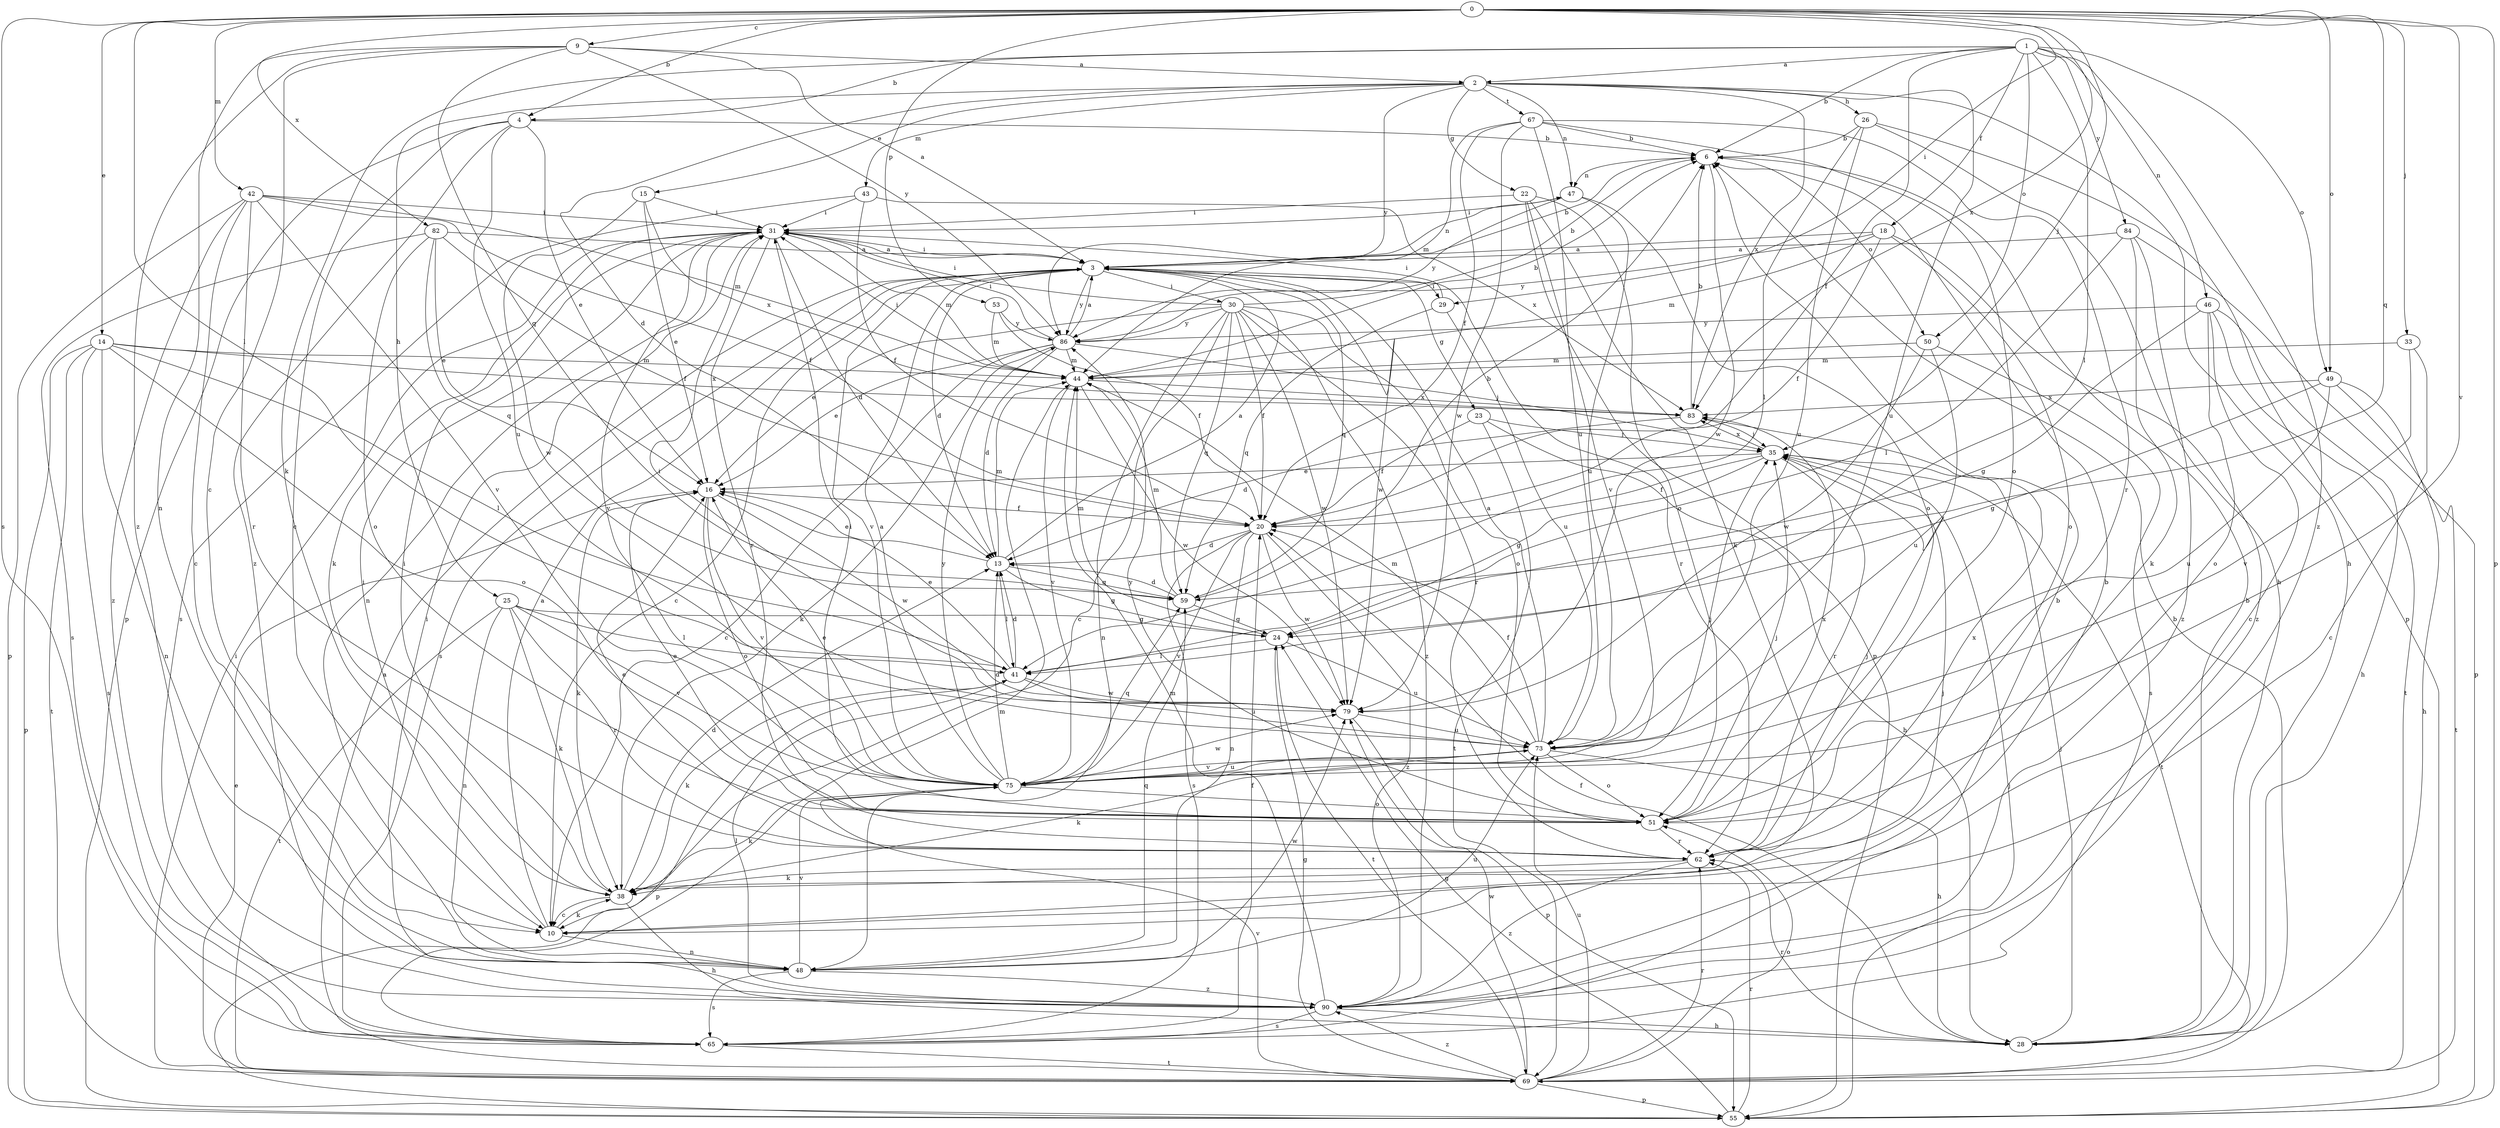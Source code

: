 strict digraph  {
0;
1;
2;
3;
4;
6;
9;
10;
13;
14;
15;
16;
18;
20;
22;
23;
24;
25;
26;
28;
29;
30;
31;
33;
35;
38;
41;
42;
43;
44;
46;
47;
48;
49;
50;
51;
53;
55;
59;
62;
65;
67;
69;
73;
75;
79;
82;
83;
84;
86;
90;
0 -> 4  [label=b];
0 -> 9  [label=c];
0 -> 14  [label=e];
0 -> 29  [label=i];
0 -> 33  [label=j];
0 -> 35  [label=j];
0 -> 41  [label=l];
0 -> 42  [label=m];
0 -> 49  [label=o];
0 -> 53  [label=p];
0 -> 55  [label=p];
0 -> 59  [label=q];
0 -> 65  [label=s];
0 -> 75  [label=v];
0 -> 82  [label=x];
0 -> 83  [label=x];
1 -> 2  [label=a];
1 -> 4  [label=b];
1 -> 6  [label=b];
1 -> 18  [label=f];
1 -> 20  [label=f];
1 -> 38  [label=k];
1 -> 41  [label=l];
1 -> 46  [label=n];
1 -> 49  [label=o];
1 -> 50  [label=o];
1 -> 84  [label=y];
1 -> 90  [label=z];
2 -> 13  [label=d];
2 -> 15  [label=e];
2 -> 22  [label=g];
2 -> 25  [label=h];
2 -> 26  [label=h];
2 -> 28  [label=h];
2 -> 43  [label=m];
2 -> 47  [label=n];
2 -> 67  [label=t];
2 -> 73  [label=u];
2 -> 83  [label=x];
2 -> 86  [label=y];
3 -> 6  [label=b];
3 -> 10  [label=c];
3 -> 13  [label=d];
3 -> 23  [label=g];
3 -> 29  [label=i];
3 -> 30  [label=i];
3 -> 31  [label=i];
3 -> 47  [label=n];
3 -> 59  [label=q];
3 -> 62  [label=r];
3 -> 65  [label=s];
3 -> 75  [label=v];
3 -> 79  [label=w];
3 -> 86  [label=y];
4 -> 6  [label=b];
4 -> 10  [label=c];
4 -> 16  [label=e];
4 -> 55  [label=p];
4 -> 73  [label=u];
4 -> 90  [label=z];
6 -> 47  [label=n];
6 -> 50  [label=o];
6 -> 79  [label=w];
9 -> 2  [label=a];
9 -> 3  [label=a];
9 -> 10  [label=c];
9 -> 48  [label=n];
9 -> 59  [label=q];
9 -> 86  [label=y];
9 -> 90  [label=z];
10 -> 3  [label=a];
10 -> 31  [label=i];
10 -> 35  [label=j];
10 -> 38  [label=k];
10 -> 48  [label=n];
13 -> 3  [label=a];
13 -> 16  [label=e];
13 -> 24  [label=g];
13 -> 41  [label=l];
13 -> 44  [label=m];
13 -> 59  [label=q];
14 -> 41  [label=l];
14 -> 44  [label=m];
14 -> 48  [label=n];
14 -> 51  [label=o];
14 -> 55  [label=p];
14 -> 65  [label=s];
14 -> 69  [label=t];
14 -> 83  [label=x];
15 -> 16  [label=e];
15 -> 31  [label=i];
15 -> 79  [label=w];
15 -> 83  [label=x];
16 -> 20  [label=f];
16 -> 38  [label=k];
16 -> 51  [label=o];
16 -> 75  [label=v];
16 -> 79  [label=w];
18 -> 3  [label=a];
18 -> 20  [label=f];
18 -> 44  [label=m];
18 -> 51  [label=o];
18 -> 86  [label=y];
18 -> 90  [label=z];
20 -> 13  [label=d];
20 -> 48  [label=n];
20 -> 65  [label=s];
20 -> 75  [label=v];
20 -> 79  [label=w];
20 -> 90  [label=z];
22 -> 31  [label=i];
22 -> 38  [label=k];
22 -> 51  [label=o];
22 -> 55  [label=p];
22 -> 75  [label=v];
23 -> 20  [label=f];
23 -> 28  [label=h];
23 -> 35  [label=j];
23 -> 69  [label=t];
24 -> 41  [label=l];
24 -> 44  [label=m];
24 -> 69  [label=t];
24 -> 73  [label=u];
25 -> 24  [label=g];
25 -> 38  [label=k];
25 -> 41  [label=l];
25 -> 48  [label=n];
25 -> 62  [label=r];
25 -> 69  [label=t];
25 -> 75  [label=v];
26 -> 6  [label=b];
26 -> 28  [label=h];
26 -> 41  [label=l];
26 -> 55  [label=p];
26 -> 73  [label=u];
28 -> 6  [label=b];
28 -> 20  [label=f];
28 -> 35  [label=j];
28 -> 62  [label=r];
29 -> 31  [label=i];
29 -> 59  [label=q];
29 -> 73  [label=u];
30 -> 6  [label=b];
30 -> 10  [label=c];
30 -> 16  [label=e];
30 -> 20  [label=f];
30 -> 31  [label=i];
30 -> 48  [label=n];
30 -> 51  [label=o];
30 -> 59  [label=q];
30 -> 62  [label=r];
30 -> 79  [label=w];
30 -> 86  [label=y];
30 -> 90  [label=z];
31 -> 3  [label=a];
31 -> 13  [label=d];
31 -> 38  [label=k];
31 -> 44  [label=m];
31 -> 48  [label=n];
31 -> 62  [label=r];
31 -> 75  [label=v];
33 -> 10  [label=c];
33 -> 44  [label=m];
33 -> 75  [label=v];
35 -> 16  [label=e];
35 -> 20  [label=f];
35 -> 24  [label=g];
35 -> 62  [label=r];
35 -> 69  [label=t];
35 -> 83  [label=x];
38 -> 10  [label=c];
38 -> 13  [label=d];
38 -> 28  [label=h];
38 -> 31  [label=i];
41 -> 13  [label=d];
41 -> 16  [label=e];
41 -> 38  [label=k];
41 -> 55  [label=p];
41 -> 73  [label=u];
41 -> 79  [label=w];
42 -> 10  [label=c];
42 -> 20  [label=f];
42 -> 31  [label=i];
42 -> 44  [label=m];
42 -> 55  [label=p];
42 -> 62  [label=r];
42 -> 75  [label=v];
42 -> 90  [label=z];
43 -> 20  [label=f];
43 -> 31  [label=i];
43 -> 65  [label=s];
43 -> 83  [label=x];
44 -> 6  [label=b];
44 -> 31  [label=i];
44 -> 75  [label=v];
44 -> 79  [label=w];
44 -> 83  [label=x];
46 -> 10  [label=c];
46 -> 24  [label=g];
46 -> 28  [label=h];
46 -> 51  [label=o];
46 -> 69  [label=t];
46 -> 86  [label=y];
47 -> 31  [label=i];
47 -> 51  [label=o];
47 -> 73  [label=u];
47 -> 86  [label=y];
48 -> 59  [label=q];
48 -> 65  [label=s];
48 -> 73  [label=u];
48 -> 75  [label=v];
48 -> 79  [label=w];
48 -> 90  [label=z];
49 -> 24  [label=g];
49 -> 28  [label=h];
49 -> 69  [label=t];
49 -> 73  [label=u];
49 -> 83  [label=x];
50 -> 44  [label=m];
50 -> 65  [label=s];
50 -> 73  [label=u];
50 -> 79  [label=w];
51 -> 16  [label=e];
51 -> 31  [label=i];
51 -> 35  [label=j];
51 -> 62  [label=r];
51 -> 83  [label=x];
51 -> 86  [label=y];
53 -> 20  [label=f];
53 -> 44  [label=m];
53 -> 86  [label=y];
55 -> 24  [label=g];
55 -> 35  [label=j];
55 -> 62  [label=r];
59 -> 6  [label=b];
59 -> 13  [label=d];
59 -> 24  [label=g];
59 -> 44  [label=m];
62 -> 16  [label=e];
62 -> 35  [label=j];
62 -> 38  [label=k];
62 -> 83  [label=x];
62 -> 90  [label=z];
65 -> 6  [label=b];
65 -> 20  [label=f];
65 -> 44  [label=m];
65 -> 69  [label=t];
67 -> 6  [label=b];
67 -> 20  [label=f];
67 -> 44  [label=m];
67 -> 51  [label=o];
67 -> 62  [label=r];
67 -> 73  [label=u];
67 -> 79  [label=w];
69 -> 3  [label=a];
69 -> 6  [label=b];
69 -> 16  [label=e];
69 -> 24  [label=g];
69 -> 31  [label=i];
69 -> 51  [label=o];
69 -> 55  [label=p];
69 -> 62  [label=r];
69 -> 73  [label=u];
69 -> 75  [label=v];
69 -> 79  [label=w];
69 -> 90  [label=z];
73 -> 3  [label=a];
73 -> 20  [label=f];
73 -> 28  [label=h];
73 -> 38  [label=k];
73 -> 44  [label=m];
73 -> 51  [label=o];
73 -> 75  [label=v];
75 -> 3  [label=a];
75 -> 13  [label=d];
75 -> 16  [label=e];
75 -> 35  [label=j];
75 -> 38  [label=k];
75 -> 51  [label=o];
75 -> 59  [label=q];
75 -> 73  [label=u];
75 -> 79  [label=w];
75 -> 86  [label=y];
79 -> 31  [label=i];
79 -> 55  [label=p];
79 -> 73  [label=u];
82 -> 3  [label=a];
82 -> 16  [label=e];
82 -> 20  [label=f];
82 -> 51  [label=o];
82 -> 59  [label=q];
82 -> 65  [label=s];
83 -> 6  [label=b];
83 -> 13  [label=d];
83 -> 35  [label=j];
84 -> 3  [label=a];
84 -> 38  [label=k];
84 -> 41  [label=l];
84 -> 55  [label=p];
84 -> 90  [label=z];
86 -> 3  [label=a];
86 -> 10  [label=c];
86 -> 13  [label=d];
86 -> 16  [label=e];
86 -> 31  [label=i];
86 -> 35  [label=j];
86 -> 38  [label=k];
86 -> 44  [label=m];
90 -> 6  [label=b];
90 -> 28  [label=h];
90 -> 31  [label=i];
90 -> 41  [label=l];
90 -> 44  [label=m];
90 -> 65  [label=s];
}
